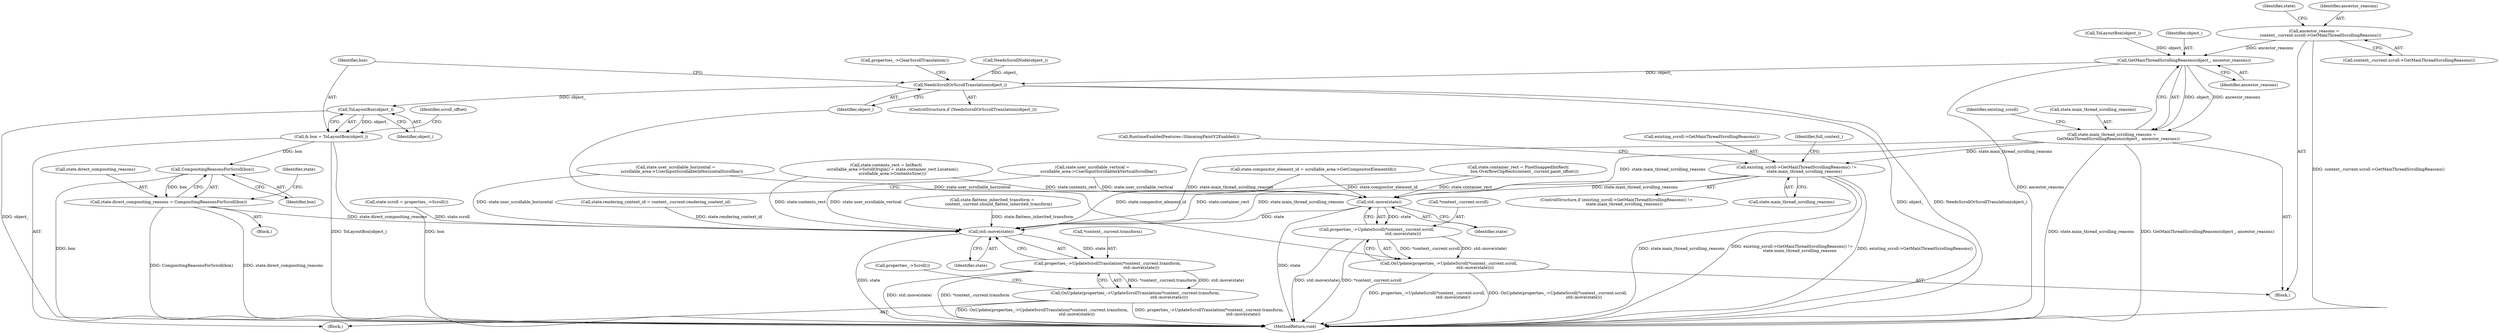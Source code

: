 digraph "0_Chrome_f911e11e7f6b5c0d6f5ee694a9871de6619889f7_13@API" {
"1000160" [label="(Call,ancestor_reasons =\n          context_.current.scroll->GetMainThreadScrollingReasons())"];
"1000167" [label="(Call,GetMainThreadScrollingReasons(object_, ancestor_reasons))"];
"1000163" [label="(Call,state.main_thread_scrolling_reasons =\n          GetMainThreadScrollingReasons(object_, ancestor_reasons))"];
"1000174" [label="(Call,existing_scroll->GetMainThreadScrollingReasons() !=\n            state.main_thread_scrolling_reasons)"];
"1000201" [label="(Call,std::move(state))"];
"1000194" [label="(Call,properties_->UpdateScroll(*context_.current.scroll,\n                                         std::move(state)))"];
"1000193" [label="(Call,OnUpdate(properties_->UpdateScroll(*context_.current.scroll,\n                                         std::move(state))))"];
"1000268" [label="(Call,std::move(state))"];
"1000261" [label="(Call,properties_->UpdateScrollTranslation(*context_.current.transform,\n                                                     std::move(state)))"];
"1000260" [label="(Call,OnUpdate(properties_->UpdateScrollTranslation(*context_.current.transform,\n                                                     std::move(state))))"];
"1000208" [label="(Call,NeedsScrollOrScrollTranslation(object_))"];
"1000214" [label="(Call,ToLayoutBox(object_))"];
"1000212" [label="(Call,& box = ToLayoutBox(object_))"];
"1000244" [label="(Call,CompositingReasonsForScroll(box))"];
"1000240" [label="(Call,state.direct_compositing_reasons = CompositingReasonsForScroll(box))"];
"1000261" [label="(Call,properties_->UpdateScrollTranslation(*context_.current.transform,\n                                                     std::move(state)))"];
"1000167" [label="(Call,GetMainThreadScrollingReasons(object_, ancestor_reasons))"];
"1000226" [label="(Call,state.flattens_inherited_transform =\n          context_.current.should_flatten_inherited_transform)"];
"1000275" [label="(Call,properties_->Scroll())"];
"1000173" [label="(ControlStructure,if (existing_scroll->GetMainThreadScrollingReasons() !=\n            state.main_thread_scrolling_reasons))"];
"1000169" [label="(Identifier,ancestor_reasons)"];
"1000168" [label="(Identifier,object_)"];
"1000269" [label="(Identifier,state)"];
"1000213" [label="(Identifier,box)"];
"1000219" [label="(Identifier,scroll_offset)"];
"1000175" [label="(Call,existing_scroll->GetMainThreadScrollingReasons())"];
"1000201" [label="(Call,std::move(state))"];
"1000153" [label="(Call,state.user_scrollable_vertical =\n          scrollable_area->UserInputScrollable(kVerticalScrollbar))"];
"1000210" [label="(Block,)"];
"1000214" [label="(Call,ToLayoutBox(object_))"];
"1000174" [label="(Call,existing_scroll->GetMainThreadScrollingReasons() !=\n            state.main_thread_scrolling_reasons)"];
"1000194" [label="(Call,properties_->UpdateScroll(*context_.current.scroll,\n                                         std::move(state)))"];
"1000262" [label="(Call,*context_.current.transform)"];
"1000163" [label="(Call,state.main_thread_scrolling_reasons =\n          GetMainThreadScrollingReasons(object_, ancestor_reasons))"];
"1000171" [label="(Identifier,existing_scroll)"];
"1000162" [label="(Call,context_.current.scroll->GetMainThreadScrollingReasons())"];
"1000255" [label="(Call,state.scroll = properties_->Scroll())"];
"1000121" [label="(Call,state.container_rect = PixelSnappedIntRect(\n          box.OverflowClipRect(context_.current.paint_offset)))"];
"1000132" [label="(Call,state.contents_rect = IntRect(\n          -scrollable_area->ScrollOrigin() + state.container_rect.Location(),\n          scrollable_area->ContentsSize()))"];
"1000160" [label="(Call,ancestor_reasons =\n          context_.current.scroll->GetMainThreadScrollingReasons())"];
"1000195" [label="(Call,*context_.current.scroll)"];
"1000176" [label="(Call,state.main_thread_scrolling_reasons)"];
"1000181" [label="(Identifier,full_context_)"];
"1000165" [label="(Identifier,state)"];
"1000239" [label="(Block,)"];
"1000188" [label="(Call,state.compositor_element_id = scrollable_area->GetCompositorElementId())"];
"1000244" [label="(Call,CompositingReasonsForScroll(box))"];
"1000110" [label="(Block,)"];
"1000240" [label="(Call,state.direct_compositing_reasons = CompositingReasonsForScroll(box))"];
"1000114" [label="(Call,ToLayoutBox(object_))"];
"1000209" [label="(Identifier,object_)"];
"1000212" [label="(Call,& box = ToLayoutBox(object_))"];
"1000202" [label="(Identifier,state)"];
"1000246" [label="(Call,state.rendering_context_id = context_.current.rendering_context_id)"];
"1000147" [label="(Call,state.user_scrollable_horizontal =\n          scrollable_area->UserInputScrollable(kHorizontalScrollbar))"];
"1000164" [label="(Call,state.main_thread_scrolling_reasons)"];
"1000186" [label="(Call,RuntimeEnabledFeatures::SlimmingPaintV2Enabled())"];
"1000215" [label="(Identifier,object_)"];
"1000248" [label="(Identifier,state)"];
"1000241" [label="(Call,state.direct_compositing_reasons)"];
"1000245" [label="(Identifier,box)"];
"1000108" [label="(Call,NeedsScrollNode(object_))"];
"1000161" [label="(Identifier,ancestor_reasons)"];
"1000300" [label="(MethodReturn,void)"];
"1000260" [label="(Call,OnUpdate(properties_->UpdateScrollTranslation(*context_.current.transform,\n                                                     std::move(state))))"];
"1000273" [label="(Call,properties_->ClearScrollTranslation())"];
"1000268" [label="(Call,std::move(state))"];
"1000208" [label="(Call,NeedsScrollOrScrollTranslation(object_))"];
"1000193" [label="(Call,OnUpdate(properties_->UpdateScroll(*context_.current.scroll,\n                                         std::move(state))))"];
"1000207" [label="(ControlStructure,if (NeedsScrollOrScrollTranslation(object_)))"];
"1000160" -> "1000110"  [label="AST: "];
"1000160" -> "1000162"  [label="CFG: "];
"1000161" -> "1000160"  [label="AST: "];
"1000162" -> "1000160"  [label="AST: "];
"1000165" -> "1000160"  [label="CFG: "];
"1000160" -> "1000300"  [label="DDG: context_.current.scroll->GetMainThreadScrollingReasons()"];
"1000160" -> "1000167"  [label="DDG: ancestor_reasons"];
"1000167" -> "1000163"  [label="AST: "];
"1000167" -> "1000169"  [label="CFG: "];
"1000168" -> "1000167"  [label="AST: "];
"1000169" -> "1000167"  [label="AST: "];
"1000163" -> "1000167"  [label="CFG: "];
"1000167" -> "1000300"  [label="DDG: ancestor_reasons"];
"1000167" -> "1000163"  [label="DDG: object_"];
"1000167" -> "1000163"  [label="DDG: ancestor_reasons"];
"1000114" -> "1000167"  [label="DDG: object_"];
"1000167" -> "1000208"  [label="DDG: object_"];
"1000163" -> "1000110"  [label="AST: "];
"1000164" -> "1000163"  [label="AST: "];
"1000171" -> "1000163"  [label="CFG: "];
"1000163" -> "1000300"  [label="DDG: state.main_thread_scrolling_reasons"];
"1000163" -> "1000300"  [label="DDG: GetMainThreadScrollingReasons(object_, ancestor_reasons)"];
"1000163" -> "1000174"  [label="DDG: state.main_thread_scrolling_reasons"];
"1000163" -> "1000201"  [label="DDG: state.main_thread_scrolling_reasons"];
"1000163" -> "1000268"  [label="DDG: state.main_thread_scrolling_reasons"];
"1000174" -> "1000173"  [label="AST: "];
"1000174" -> "1000176"  [label="CFG: "];
"1000175" -> "1000174"  [label="AST: "];
"1000176" -> "1000174"  [label="AST: "];
"1000181" -> "1000174"  [label="CFG: "];
"1000186" -> "1000174"  [label="CFG: "];
"1000174" -> "1000300"  [label="DDG: state.main_thread_scrolling_reasons"];
"1000174" -> "1000300"  [label="DDG: existing_scroll->GetMainThreadScrollingReasons() !=\n            state.main_thread_scrolling_reasons"];
"1000174" -> "1000300"  [label="DDG: existing_scroll->GetMainThreadScrollingReasons()"];
"1000174" -> "1000201"  [label="DDG: state.main_thread_scrolling_reasons"];
"1000174" -> "1000268"  [label="DDG: state.main_thread_scrolling_reasons"];
"1000201" -> "1000194"  [label="AST: "];
"1000201" -> "1000202"  [label="CFG: "];
"1000202" -> "1000201"  [label="AST: "];
"1000194" -> "1000201"  [label="CFG: "];
"1000201" -> "1000300"  [label="DDG: state"];
"1000201" -> "1000194"  [label="DDG: state"];
"1000188" -> "1000201"  [label="DDG: state.compositor_element_id"];
"1000132" -> "1000201"  [label="DDG: state.contents_rect"];
"1000153" -> "1000201"  [label="DDG: state.user_scrollable_vertical"];
"1000121" -> "1000201"  [label="DDG: state.container_rect"];
"1000147" -> "1000201"  [label="DDG: state.user_scrollable_horizontal"];
"1000201" -> "1000268"  [label="DDG: state"];
"1000194" -> "1000193"  [label="AST: "];
"1000195" -> "1000194"  [label="AST: "];
"1000193" -> "1000194"  [label="CFG: "];
"1000194" -> "1000300"  [label="DDG: std::move(state)"];
"1000194" -> "1000300"  [label="DDG: *context_.current.scroll"];
"1000194" -> "1000193"  [label="DDG: *context_.current.scroll"];
"1000194" -> "1000193"  [label="DDG: std::move(state)"];
"1000193" -> "1000110"  [label="AST: "];
"1000209" -> "1000193"  [label="CFG: "];
"1000193" -> "1000300"  [label="DDG: properties_->UpdateScroll(*context_.current.scroll,\n                                         std::move(state))"];
"1000193" -> "1000300"  [label="DDG: OnUpdate(properties_->UpdateScroll(*context_.current.scroll,\n                                         std::move(state)))"];
"1000268" -> "1000261"  [label="AST: "];
"1000268" -> "1000269"  [label="CFG: "];
"1000269" -> "1000268"  [label="AST: "];
"1000261" -> "1000268"  [label="CFG: "];
"1000268" -> "1000300"  [label="DDG: state"];
"1000268" -> "1000261"  [label="DDG: state"];
"1000226" -> "1000268"  [label="DDG: state.flattens_inherited_transform"];
"1000188" -> "1000268"  [label="DDG: state.compositor_element_id"];
"1000132" -> "1000268"  [label="DDG: state.contents_rect"];
"1000153" -> "1000268"  [label="DDG: state.user_scrollable_vertical"];
"1000121" -> "1000268"  [label="DDG: state.container_rect"];
"1000255" -> "1000268"  [label="DDG: state.scroll"];
"1000240" -> "1000268"  [label="DDG: state.direct_compositing_reasons"];
"1000246" -> "1000268"  [label="DDG: state.rendering_context_id"];
"1000147" -> "1000268"  [label="DDG: state.user_scrollable_horizontal"];
"1000261" -> "1000260"  [label="AST: "];
"1000262" -> "1000261"  [label="AST: "];
"1000260" -> "1000261"  [label="CFG: "];
"1000261" -> "1000300"  [label="DDG: std::move(state)"];
"1000261" -> "1000300"  [label="DDG: *context_.current.transform"];
"1000261" -> "1000260"  [label="DDG: *context_.current.transform"];
"1000261" -> "1000260"  [label="DDG: std::move(state)"];
"1000260" -> "1000210"  [label="AST: "];
"1000275" -> "1000260"  [label="CFG: "];
"1000260" -> "1000300"  [label="DDG: OnUpdate(properties_->UpdateScrollTranslation(*context_.current.transform,\n                                                     std::move(state)))"];
"1000260" -> "1000300"  [label="DDG: properties_->UpdateScrollTranslation(*context_.current.transform,\n                                                     std::move(state))"];
"1000208" -> "1000207"  [label="AST: "];
"1000208" -> "1000209"  [label="CFG: "];
"1000209" -> "1000208"  [label="AST: "];
"1000213" -> "1000208"  [label="CFG: "];
"1000273" -> "1000208"  [label="CFG: "];
"1000208" -> "1000300"  [label="DDG: object_"];
"1000208" -> "1000300"  [label="DDG: NeedsScrollOrScrollTranslation(object_)"];
"1000108" -> "1000208"  [label="DDG: object_"];
"1000208" -> "1000214"  [label="DDG: object_"];
"1000214" -> "1000212"  [label="AST: "];
"1000214" -> "1000215"  [label="CFG: "];
"1000215" -> "1000214"  [label="AST: "];
"1000212" -> "1000214"  [label="CFG: "];
"1000214" -> "1000300"  [label="DDG: object_"];
"1000214" -> "1000212"  [label="DDG: object_"];
"1000212" -> "1000210"  [label="AST: "];
"1000213" -> "1000212"  [label="AST: "];
"1000219" -> "1000212"  [label="CFG: "];
"1000212" -> "1000300"  [label="DDG: ToLayoutBox(object_)"];
"1000212" -> "1000300"  [label="DDG: box"];
"1000212" -> "1000244"  [label="DDG: box"];
"1000244" -> "1000240"  [label="AST: "];
"1000244" -> "1000245"  [label="CFG: "];
"1000245" -> "1000244"  [label="AST: "];
"1000240" -> "1000244"  [label="CFG: "];
"1000244" -> "1000300"  [label="DDG: box"];
"1000244" -> "1000240"  [label="DDG: box"];
"1000240" -> "1000239"  [label="AST: "];
"1000241" -> "1000240"  [label="AST: "];
"1000248" -> "1000240"  [label="CFG: "];
"1000240" -> "1000300"  [label="DDG: CompositingReasonsForScroll(box)"];
"1000240" -> "1000300"  [label="DDG: state.direct_compositing_reasons"];
}
